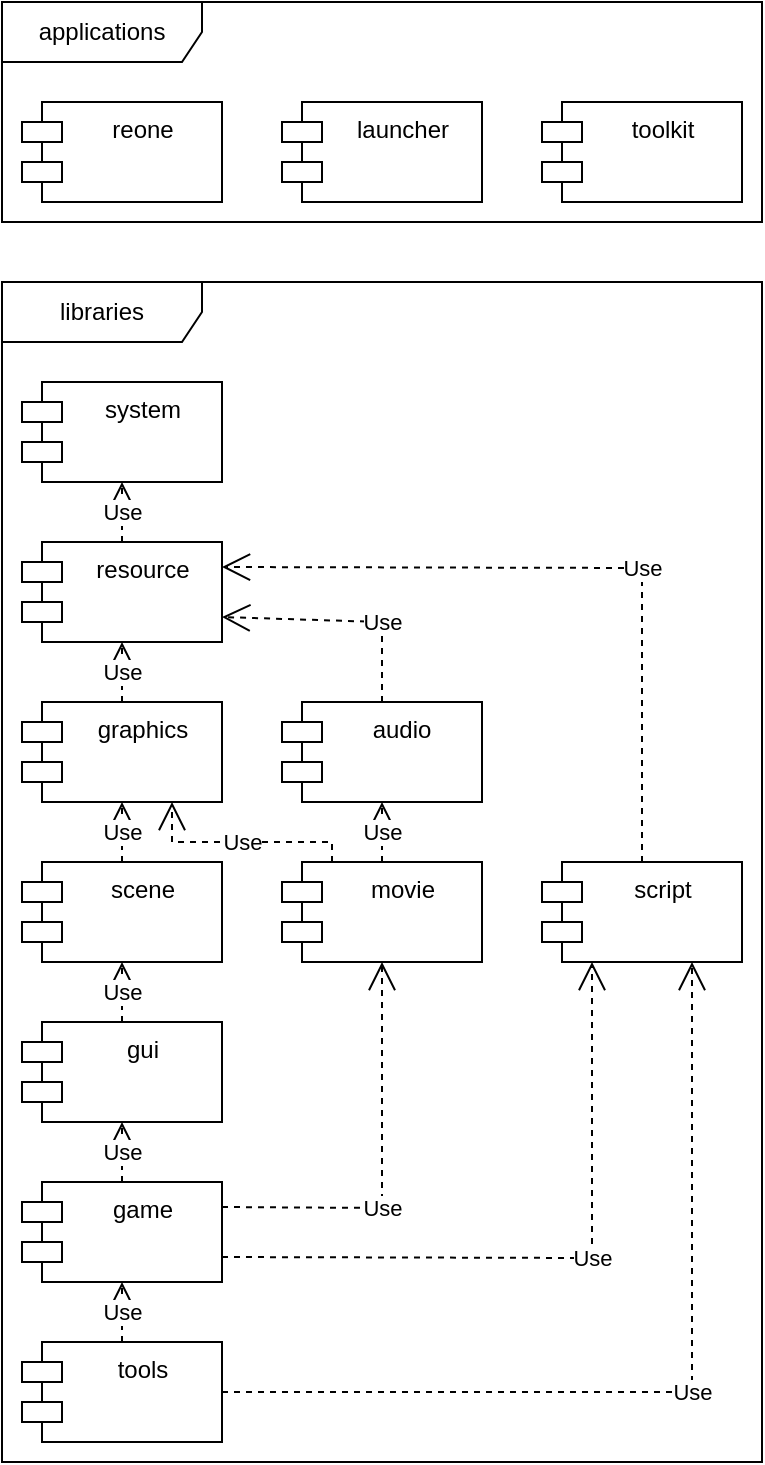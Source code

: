 <mxfile version="21.3.0" type="device">
  <diagram id="C5RBs43oDa-KdzZeNtuy" name="Page-1">
    <mxGraphModel dx="1050" dy="1756" grid="1" gridSize="10" guides="1" tooltips="1" connect="1" arrows="1" fold="1" page="1" pageScale="1" pageWidth="827" pageHeight="1169" math="0" shadow="0">
      <root>
        <mxCell id="WIyWlLk6GJQsqaUBKTNV-0" />
        <mxCell id="WIyWlLk6GJQsqaUBKTNV-1" parent="WIyWlLk6GJQsqaUBKTNV-0" />
        <mxCell id="uwfJpqVd9WzeynNxQDzf-1" value="applications" style="shape=umlFrame;whiteSpace=wrap;html=1;width=100;height=30;flipH=0;" parent="WIyWlLk6GJQsqaUBKTNV-1" vertex="1">
          <mxGeometry x="20" y="-1150" width="380" height="110" as="geometry" />
        </mxCell>
        <mxCell id="uwfJpqVd9WzeynNxQDzf-5" value="libraries" style="shape=umlFrame;whiteSpace=wrap;html=1;width=100;height=30;" parent="WIyWlLk6GJQsqaUBKTNV-1" vertex="1">
          <mxGeometry x="20" y="-1010" width="380" height="590" as="geometry" />
        </mxCell>
        <mxCell id="wTLT_p1KPuhMP4MYyWY3-7" value="tools" style="shape=module;align=left;spacingLeft=20;align=center;verticalAlign=top;html=1;" parent="WIyWlLk6GJQsqaUBKTNV-1" vertex="1">
          <mxGeometry x="30" y="-480" width="100" height="50" as="geometry" />
        </mxCell>
        <mxCell id="gnWsdmeyHeUerrLaL-5L-1" value="movie" style="shape=module;align=left;spacingLeft=20;align=center;verticalAlign=top;html=1;" parent="WIyWlLk6GJQsqaUBKTNV-1" vertex="1">
          <mxGeometry x="160" y="-720" width="100" height="50" as="geometry" />
        </mxCell>
        <mxCell id="gnWsdmeyHeUerrLaL-5L-2" value="gui" style="shape=module;align=left;spacingLeft=20;align=center;verticalAlign=top;html=1;" parent="WIyWlLk6GJQsqaUBKTNV-1" vertex="1">
          <mxGeometry x="30" y="-640" width="100" height="50" as="geometry" />
        </mxCell>
        <mxCell id="gnWsdmeyHeUerrLaL-5L-3" value="game" style="shape=module;align=left;spacingLeft=20;align=center;verticalAlign=top;html=1;" parent="WIyWlLk6GJQsqaUBKTNV-1" vertex="1">
          <mxGeometry x="30" y="-560" width="100" height="50" as="geometry" />
        </mxCell>
        <mxCell id="gnWsdmeyHeUerrLaL-5L-4" value="scene" style="shape=module;align=left;spacingLeft=20;align=center;verticalAlign=top;html=1;" parent="WIyWlLk6GJQsqaUBKTNV-1" vertex="1">
          <mxGeometry x="30" y="-720" width="100" height="50" as="geometry" />
        </mxCell>
        <mxCell id="gnWsdmeyHeUerrLaL-5L-5" value="graphics" style="shape=module;align=left;spacingLeft=20;align=center;verticalAlign=top;html=1;" parent="WIyWlLk6GJQsqaUBKTNV-1" vertex="1">
          <mxGeometry x="30" y="-800" width="100" height="50" as="geometry" />
        </mxCell>
        <mxCell id="gnWsdmeyHeUerrLaL-5L-6" value="script" style="shape=module;align=left;spacingLeft=20;align=center;verticalAlign=top;html=1;" parent="WIyWlLk6GJQsqaUBKTNV-1" vertex="1">
          <mxGeometry x="290" y="-720" width="100" height="50" as="geometry" />
        </mxCell>
        <mxCell id="hj-piPnPRJIngDWY3FeU-0" value="audio" style="shape=module;align=left;spacingLeft=20;align=center;verticalAlign=top;" parent="WIyWlLk6GJQsqaUBKTNV-1" vertex="1">
          <mxGeometry x="160" y="-800" width="100" height="50" as="geometry" />
        </mxCell>
        <mxCell id="v-eWyspMXQ56PKsTLA4A-5" value="launcher" style="shape=module;align=left;spacingLeft=20;align=center;verticalAlign=top;html=1;" parent="WIyWlLk6GJQsqaUBKTNV-1" vertex="1">
          <mxGeometry x="160" y="-1100" width="100" height="50" as="geometry" />
        </mxCell>
        <mxCell id="F_gQUoQRdA11ZhNdmKd8-1" value="resource" style="shape=module;align=center;spacingLeft=20;align=center;verticalAlign=top;html=1;labelPosition=center;verticalLabelPosition=middle;" parent="WIyWlLk6GJQsqaUBKTNV-1" vertex="1">
          <mxGeometry x="30" y="-880" width="100" height="50" as="geometry" />
        </mxCell>
        <mxCell id="wTLT_p1KPuhMP4MYyWY3-14" value="reone" style="shape=module;align=left;spacingLeft=20;align=center;verticalAlign=top;html=1;" parent="WIyWlLk6GJQsqaUBKTNV-1" vertex="1">
          <mxGeometry x="30" y="-1100" width="100" height="50" as="geometry" />
        </mxCell>
        <mxCell id="wTLT_p1KPuhMP4MYyWY3-15" value="toolkit" style="shape=module;align=left;spacingLeft=20;align=center;verticalAlign=top;html=1;" parent="WIyWlLk6GJQsqaUBKTNV-1" vertex="1">
          <mxGeometry x="290" y="-1100" width="100" height="50" as="geometry" />
        </mxCell>
        <mxCell id="-GsOFkJRAlTUAmM-WTSo-0" value="system" style="shape=module;align=center;spacingLeft=20;align=center;verticalAlign=top;html=1;labelPosition=center;verticalLabelPosition=middle;" parent="WIyWlLk6GJQsqaUBKTNV-1" vertex="1">
          <mxGeometry x="30" y="-960" width="100" height="50" as="geometry" />
        </mxCell>
        <mxCell id="-GsOFkJRAlTUAmM-WTSo-1" value="Use" style="endArrow=open;endSize=12;dashed=1;html=1;rounded=0;" parent="WIyWlLk6GJQsqaUBKTNV-1" source="F_gQUoQRdA11ZhNdmKd8-1" target="-GsOFkJRAlTUAmM-WTSo-0" edge="1">
          <mxGeometry width="160" relative="1" as="geometry">
            <mxPoint x="360" y="-890" as="sourcePoint" />
            <mxPoint x="200" y="-890" as="targetPoint" />
          </mxGeometry>
        </mxCell>
        <mxCell id="-GsOFkJRAlTUAmM-WTSo-2" value="Use" style="endArrow=open;endSize=12;dashed=1;html=1;rounded=0;" parent="WIyWlLk6GJQsqaUBKTNV-1" source="gnWsdmeyHeUerrLaL-5L-5" target="F_gQUoQRdA11ZhNdmKd8-1" edge="1">
          <mxGeometry width="160" relative="1" as="geometry">
            <mxPoint x="350" y="-820" as="sourcePoint" />
            <mxPoint x="190" y="-820" as="targetPoint" />
          </mxGeometry>
        </mxCell>
        <mxCell id="-GsOFkJRAlTUAmM-WTSo-3" value="Use" style="endArrow=open;endSize=12;dashed=1;html=1;rounded=0;" parent="WIyWlLk6GJQsqaUBKTNV-1" source="gnWsdmeyHeUerrLaL-5L-4" target="gnWsdmeyHeUerrLaL-5L-5" edge="1">
          <mxGeometry width="160" relative="1" as="geometry">
            <mxPoint x="330" y="-750" as="sourcePoint" />
            <mxPoint x="170" y="-750" as="targetPoint" />
          </mxGeometry>
        </mxCell>
        <mxCell id="-GsOFkJRAlTUAmM-WTSo-4" value="Use" style="endArrow=open;endSize=12;dashed=1;html=1;rounded=0;" parent="WIyWlLk6GJQsqaUBKTNV-1" source="gnWsdmeyHeUerrLaL-5L-2" target="gnWsdmeyHeUerrLaL-5L-4" edge="1">
          <mxGeometry width="160" relative="1" as="geometry">
            <mxPoint x="430" y="-770" as="sourcePoint" />
            <mxPoint x="270" y="-770" as="targetPoint" />
          </mxGeometry>
        </mxCell>
        <mxCell id="-GsOFkJRAlTUAmM-WTSo-5" value="Use" style="endArrow=open;endSize=12;dashed=1;html=1;rounded=0;" parent="WIyWlLk6GJQsqaUBKTNV-1" source="gnWsdmeyHeUerrLaL-5L-3" target="gnWsdmeyHeUerrLaL-5L-2" edge="1">
          <mxGeometry width="160" relative="1" as="geometry">
            <mxPoint x="330" y="-810" as="sourcePoint" />
            <mxPoint x="170" y="-810" as="targetPoint" />
          </mxGeometry>
        </mxCell>
        <mxCell id="-GsOFkJRAlTUAmM-WTSo-6" value="Use" style="endArrow=open;endSize=12;dashed=1;html=1;rounded=0;" parent="WIyWlLk6GJQsqaUBKTNV-1" source="wTLT_p1KPuhMP4MYyWY3-7" target="gnWsdmeyHeUerrLaL-5L-3" edge="1">
          <mxGeometry width="160" relative="1" as="geometry">
            <mxPoint x="370" y="-530" as="sourcePoint" />
            <mxPoint x="210" y="-530" as="targetPoint" />
          </mxGeometry>
        </mxCell>
        <mxCell id="-GsOFkJRAlTUAmM-WTSo-8" value="Use" style="endArrow=open;endSize=12;dashed=1;html=1;rounded=0;entryX=1;entryY=0.75;entryDx=0;entryDy=0;exitX=0.5;exitY=0;exitDx=0;exitDy=0;" parent="WIyWlLk6GJQsqaUBKTNV-1" source="hj-piPnPRJIngDWY3FeU-0" target="F_gQUoQRdA11ZhNdmKd8-1" edge="1">
          <mxGeometry x="-0.334" width="160" relative="1" as="geometry">
            <mxPoint x="300" y="-850" as="sourcePoint" />
            <mxPoint x="460" y="-850" as="targetPoint" />
            <Array as="points">
              <mxPoint x="210" y="-840" />
            </Array>
            <mxPoint as="offset" />
          </mxGeometry>
        </mxCell>
        <mxCell id="-GsOFkJRAlTUAmM-WTSo-9" value="Use" style="endArrow=open;endSize=12;dashed=1;html=1;rounded=0;entryX=1;entryY=0.25;entryDx=0;entryDy=0;" parent="WIyWlLk6GJQsqaUBKTNV-1" source="gnWsdmeyHeUerrLaL-5L-6" target="F_gQUoQRdA11ZhNdmKd8-1" edge="1">
          <mxGeometry x="-0.176" width="160" relative="1" as="geometry">
            <mxPoint x="230" y="-840" as="sourcePoint" />
            <mxPoint x="390" y="-840" as="targetPoint" />
            <Array as="points">
              <mxPoint x="340" y="-867" />
            </Array>
            <mxPoint as="offset" />
          </mxGeometry>
        </mxCell>
        <mxCell id="-GsOFkJRAlTUAmM-WTSo-10" value="Use" style="endArrow=open;endSize=12;dashed=1;html=1;rounded=0;exitX=0.25;exitY=0;exitDx=0;exitDy=0;entryX=0.75;entryY=1;entryDx=0;entryDy=0;" parent="WIyWlLk6GJQsqaUBKTNV-1" source="gnWsdmeyHeUerrLaL-5L-1" target="gnWsdmeyHeUerrLaL-5L-5" edge="1">
          <mxGeometry width="160" relative="1" as="geometry">
            <mxPoint x="180" y="-630" as="sourcePoint" />
            <mxPoint x="340" y="-630" as="targetPoint" />
            <Array as="points">
              <mxPoint x="185" y="-730" />
              <mxPoint x="105" y="-730" />
            </Array>
            <mxPoint as="offset" />
          </mxGeometry>
        </mxCell>
        <mxCell id="-GsOFkJRAlTUAmM-WTSo-11" value="Use" style="endArrow=open;endSize=12;dashed=1;html=1;rounded=0;" parent="WIyWlLk6GJQsqaUBKTNV-1" source="gnWsdmeyHeUerrLaL-5L-1" target="hj-piPnPRJIngDWY3FeU-0" edge="1">
          <mxGeometry width="160" relative="1" as="geometry">
            <mxPoint x="190" y="-630" as="sourcePoint" />
            <mxPoint x="350" y="-630" as="targetPoint" />
          </mxGeometry>
        </mxCell>
        <mxCell id="-GsOFkJRAlTUAmM-WTSo-12" value="Use" style="endArrow=open;endSize=12;dashed=1;html=1;rounded=0;exitX=1;exitY=0.5;exitDx=0;exitDy=0;entryX=0.75;entryY=1;entryDx=0;entryDy=0;" parent="WIyWlLk6GJQsqaUBKTNV-1" source="wTLT_p1KPuhMP4MYyWY3-7" target="gnWsdmeyHeUerrLaL-5L-6" edge="1">
          <mxGeometry x="0.044" width="160" relative="1" as="geometry">
            <mxPoint x="170" y="-590" as="sourcePoint" />
            <mxPoint x="330" y="-590" as="targetPoint" />
            <Array as="points">
              <mxPoint x="365" y="-455" />
            </Array>
            <mxPoint as="offset" />
          </mxGeometry>
        </mxCell>
        <mxCell id="-GsOFkJRAlTUAmM-WTSo-13" value="Use" style="endArrow=open;endSize=12;dashed=1;html=1;rounded=0;exitX=1;exitY=0.25;exitDx=0;exitDy=0;entryX=0.5;entryY=1;entryDx=0;entryDy=0;" parent="WIyWlLk6GJQsqaUBKTNV-1" source="gnWsdmeyHeUerrLaL-5L-3" target="gnWsdmeyHeUerrLaL-5L-1" edge="1">
          <mxGeometry x="-0.212" width="160" relative="1" as="geometry">
            <mxPoint x="150" y="-570" as="sourcePoint" />
            <mxPoint x="310" y="-570" as="targetPoint" />
            <Array as="points">
              <mxPoint x="210" y="-547" />
            </Array>
            <mxPoint as="offset" />
          </mxGeometry>
        </mxCell>
        <mxCell id="-GsOFkJRAlTUAmM-WTSo-14" value="Use" style="endArrow=open;endSize=12;dashed=1;html=1;rounded=0;exitX=1;exitY=0.75;exitDx=0;exitDy=0;entryX=0.25;entryY=1;entryDx=0;entryDy=0;" parent="WIyWlLk6GJQsqaUBKTNV-1" source="gnWsdmeyHeUerrLaL-5L-3" target="gnWsdmeyHeUerrLaL-5L-6" edge="1">
          <mxGeometry x="0.111" width="160" relative="1" as="geometry">
            <mxPoint x="180" y="-510" as="sourcePoint" />
            <mxPoint x="340" y="-510" as="targetPoint" />
            <Array as="points">
              <mxPoint x="315" y="-522" />
            </Array>
            <mxPoint as="offset" />
          </mxGeometry>
        </mxCell>
      </root>
    </mxGraphModel>
  </diagram>
</mxfile>
